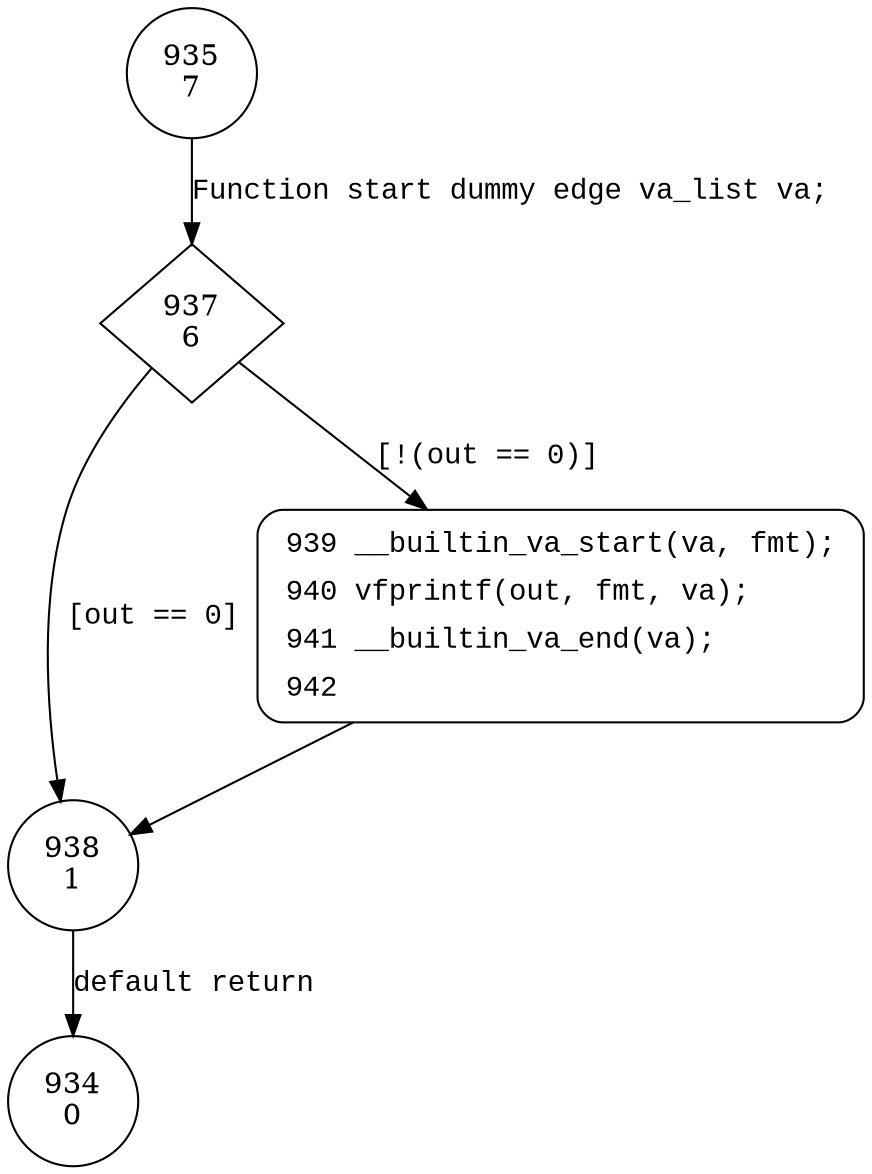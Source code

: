 digraph render_more {
935 [shape="circle" label="935\n7"]
937 [shape="diamond" label="937\n6"]
938 [shape="circle" label="938\n1"]
939 [shape="circle" label="939\n5"]
934 [shape="circle" label="934\n0"]
939 [style="filled,bold" penwidth="1" fillcolor="white" fontname="Courier New" shape="Mrecord" label=<<table border="0" cellborder="0" cellpadding="3" bgcolor="white"><tr><td align="right">939</td><td align="left">__builtin_va_start(va, fmt);</td></tr><tr><td align="right">940</td><td align="left">vfprintf(out, fmt, va);</td></tr><tr><td align="right">941</td><td align="left">__builtin_va_end(va);</td></tr><tr><td align="right">942</td><td align="left"></td></tr></table>>]
939 -> 938[label=""]
935 -> 937 [label="Function start dummy edge va_list va;" fontname="Courier New"]
937 -> 938 [label="[out == 0]" fontname="Courier New"]
937 -> 939 [label="[!(out == 0)]" fontname="Courier New"]
938 -> 934 [label="default return" fontname="Courier New"]
}